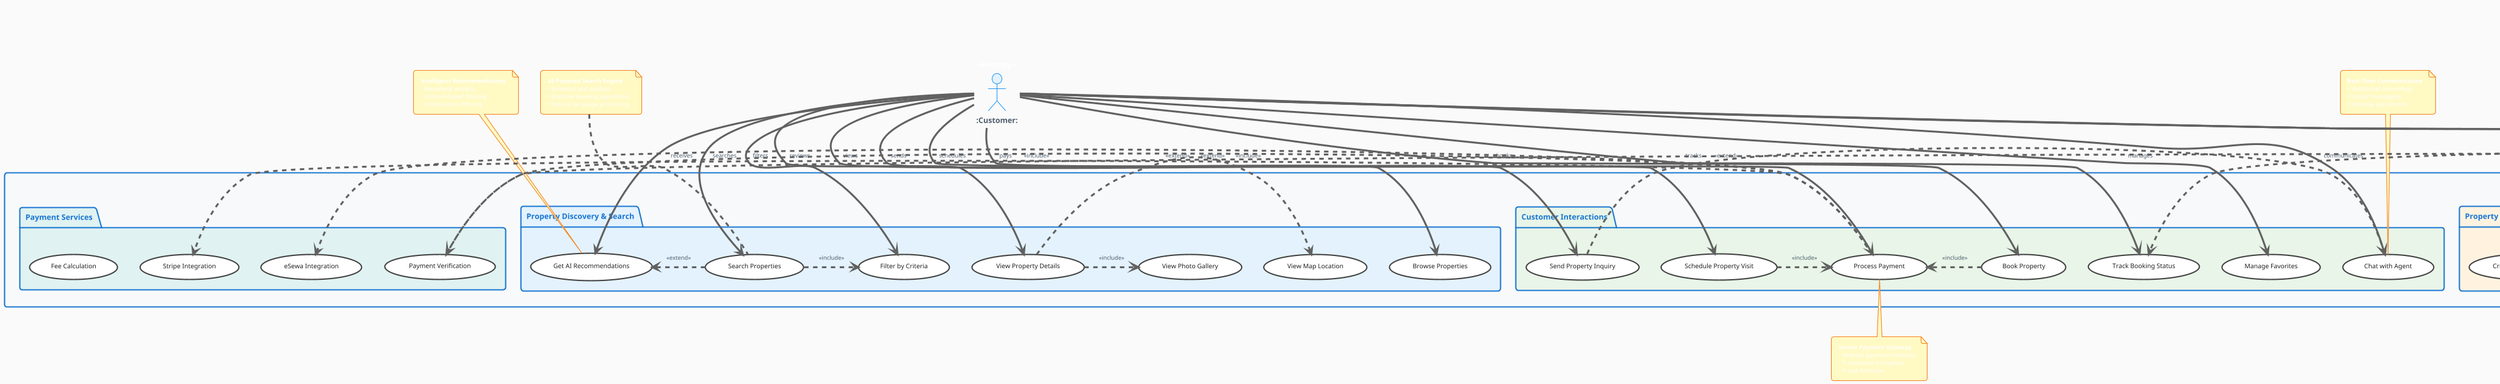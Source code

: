 @startuml Real_Estate_Platform_Use_Case_Model
!theme aws-orange
!define CUSTOMER_COLOR #E3F2FD
!define AGENT_COLOR #E8F5E8
!define ADMIN_COLOR #FFF3E0

' Enhanced styling for professional appearance
skinparam backgroundColor #FAFAFA
skinparam defaultFontName "Segoe UI"
skinparam defaultFontSize 11

' Actor styling
skinparam actor {
    BackgroundColor #FFFFFF
    BorderColor #2196F3
    FontSize 12
    FontStyle bold
}

' Use case styling
skinparam usecase {
    BackgroundColor #FFFFFF
    BorderColor #424242
    FontSize 10
    FontColor #212121
}

' Package styling
skinparam package {
    BackgroundColor #F8F9FA
    BorderColor #1976D2
    FontSize 12
    FontStyle bold
    FontColor #1976D2
}

' Arrow styling
skinparam arrow {
    Color #616161
    FontSize 9
}

' Note styling
skinparam note {
    BackgroundColor #FFF9C4
    BorderColor #F57F17
    FontSize 9
}

title **Real Estate Management Platform**\n//Professional Use Case Model//

' === PRIMARY ACTORS ===
actor ":Customer:" as Customer <<Primary>> CUSTOMER_COLOR
actor ":Agent:" as Agent <<Primary>> AGENT_COLOR
actor ":Administrator:" as Admin <<Primary>> ADMIN_COLOR

' === SYSTEM BOUNDARY ===
rectangle "**Real Estate Management System**" as System {

    ' === CUSTOMER DOMAIN ===
    package "Property Discovery & Search" as Discovery #E3F2FD {
        (Browse Properties) as UC01
        (Search Properties) as UC02
        (Filter by Criteria) as UC03
        (View Property Details) as UC04
        (View Photo Gallery) as UC05
        (View Map Location) as UC06
        (Get AI Recommendations) as UC07
    }
    
    package "Customer Interactions" as Interactions #E8F5E8 {
        (Manage Favorites) as UC08
        (Send Property Inquiry) as UC09
        (Chat with Agent) as UC10
        (Schedule Property Visit) as UC11
        (Book Property) as UC12
        (Process Payment) as UC13
        (Track Booking Status) as UC14
    }
    
    ' === AGENT DOMAIN ===
    package "Property Management" as PropertyMgmt #FFF3E0 {
        (Create Property Listing) as UC15
        (Update Property Info) as UC16
        (Manage Property Images) as UC17
        (Change Property Status) as UC18
        (Remove Property) as UC19
        (Set Availability) as UC20
    }
    
    package "Agent Operations" as AgentOps #F3E5F5 {
        (View Property Portfolio) as UC21
        (Handle Customer Inquiries) as UC22
        (Manage Booking Requests) as UC23
        (Communicate with Customers) as UC24
        (View Performance Analytics) as UC25
        (Generate Property Reports) as UC26
    }
    
    ' === ADMIN DOMAIN ===
    package "System Administration" as SystemAdmin #FFEBEE {
        (Manage User Accounts) as UC27
        (Configure System Settings) as UC28
        (Monitor Platform Activity) as UC29
        (Verify Transactions) as UC30
        (Generate System Reports) as UC31
        (Manage User Permissions) as UC32
    }
    
    ' === SHARED SERVICES ===
    package "Core Services" as CoreServices #F1F8E9 {
        (User Authentication) as UC33
        (Profile Management) as UC34
        (Dashboard Access) as UC35
        (Notification Management) as UC36
    }
    
    package "Payment Services" as PaymentServices #E0F2F1 {
        (Stripe Integration) as UC37
        (eSewa Integration) as UC38
        (Payment Verification) as UC39
        (Fee Calculation) as UC40
    }
}

' === ACTOR-USE CASE RELATIONSHIPS ===

' Customer primary interactions
Customer --> UC01 : views
Customer --> UC02 : searches
Customer --> UC03 : filters
Customer --> UC04 : reviews
Customer --> UC07 : receives
Customer --> UC08 : manages
Customer --> UC09 : sends
Customer --> UC10 : communicates
Customer --> UC11 : schedules
Customer --> UC12 : books
Customer --> UC13 : pays
Customer --> UC14 : tracks
Customer --> UC33 : authenticates
Customer --> UC34 : manages
Customer --> UC35 : accesses

' Agent business operations
Agent --> UC15 : creates
Agent --> UC16 : updates
Agent --> UC17 : manages
Agent --> UC18 : changes
Agent --> UC19 : removes
Agent --> UC20 : sets
Agent --> UC21 : views
Agent --> UC22 : handles
Agent --> UC23 : processes
Agent --> UC24 : responds
Agent --> UC25 : analyzes
Agent --> UC26 : generates
Agent --> UC33 : authenticates
Agent --> UC34 : manages
Agent --> UC35 : accesses

' Admin system control
Admin --> UC27 : administers
Admin --> UC28 : configures
Admin --> UC29 : monitors
Admin --> UC30 : verifies
Admin --> UC31 : generates
Admin --> UC32 : manages
Admin --> UC33 : authenticates
Admin --> UC34 : manages
Admin --> UC35 : accesses

' === USE CASE DEPENDENCIES ===

' Search and filtering dependencies
UC02 .> UC03 : <<include>>
UC02 .> UC07 : <<extend>>

' Property viewing dependencies
UC04 .> UC05 : <<include>>
UC04 .> UC06 : <<include>>

' Communication flow
UC09 .> UC10 : <<extend>>
UC22 .> UC24 : <<include>>

' Booking process flow
UC11 .> UC13 : <<include>>
UC12 .> UC13 : <<include>>
UC23 .> UC14 : <<extend>>

' Payment processing
UC13 .> UC37 : <<extend>>
UC13 .> UC38 : <<extend>>
UC13 .> UC39 : <<include>>

' Admin verification
UC30 .> UC39 : <<include>>

' === TECHNICAL ANNOTATIONS ===

note top of UC02 : **AI-Powered Search Engine**\n• Semantic text analysis\n• Machine learning algorithms\n• Natural language processing

note top of UC07 : **Intelligent Recommendations**\n• Behavioral analysis\n• Content-based filtering\n• Collaborative filtering

note top of UC10 : **Real-Time Communication**\n• WebSocket technology\n• Instant messaging\n• Message persistence

note bottom of UC13 : **Secure Payment Gateway**\n• Multiple payment methods\n• Transaction encryption\n• Fraud detection

note bottom of UC25 : **Advanced Analytics**\n• Performance metrics\n• User behavior tracking\n• Business intelligence

note right of UC29 : **System Monitoring**\n• Real-time dashboards\n• Activity logging\n• Performance metrics

' === SYSTEM BOUNDARIES ===
note as SystemNote
**System Capabilities:**
• Multi-tenant architecture
• Role-based access control
• Real-time data processing
• Mobile-responsive design
• Scalable infrastructure
end note

@enduml
